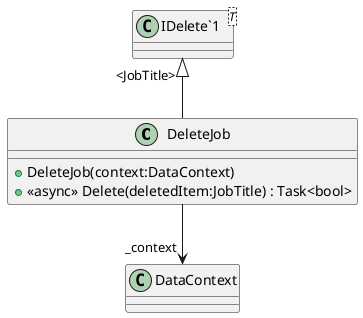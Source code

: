@startuml
class DeleteJob {
    + DeleteJob(context:DataContext)
    + <<async>> Delete(deletedItem:JobTitle) : Task<bool>
}
class "IDelete`1"<T> {
}
"IDelete`1" "<JobTitle>" <|-- DeleteJob
DeleteJob --> "_context" DataContext
@enduml
